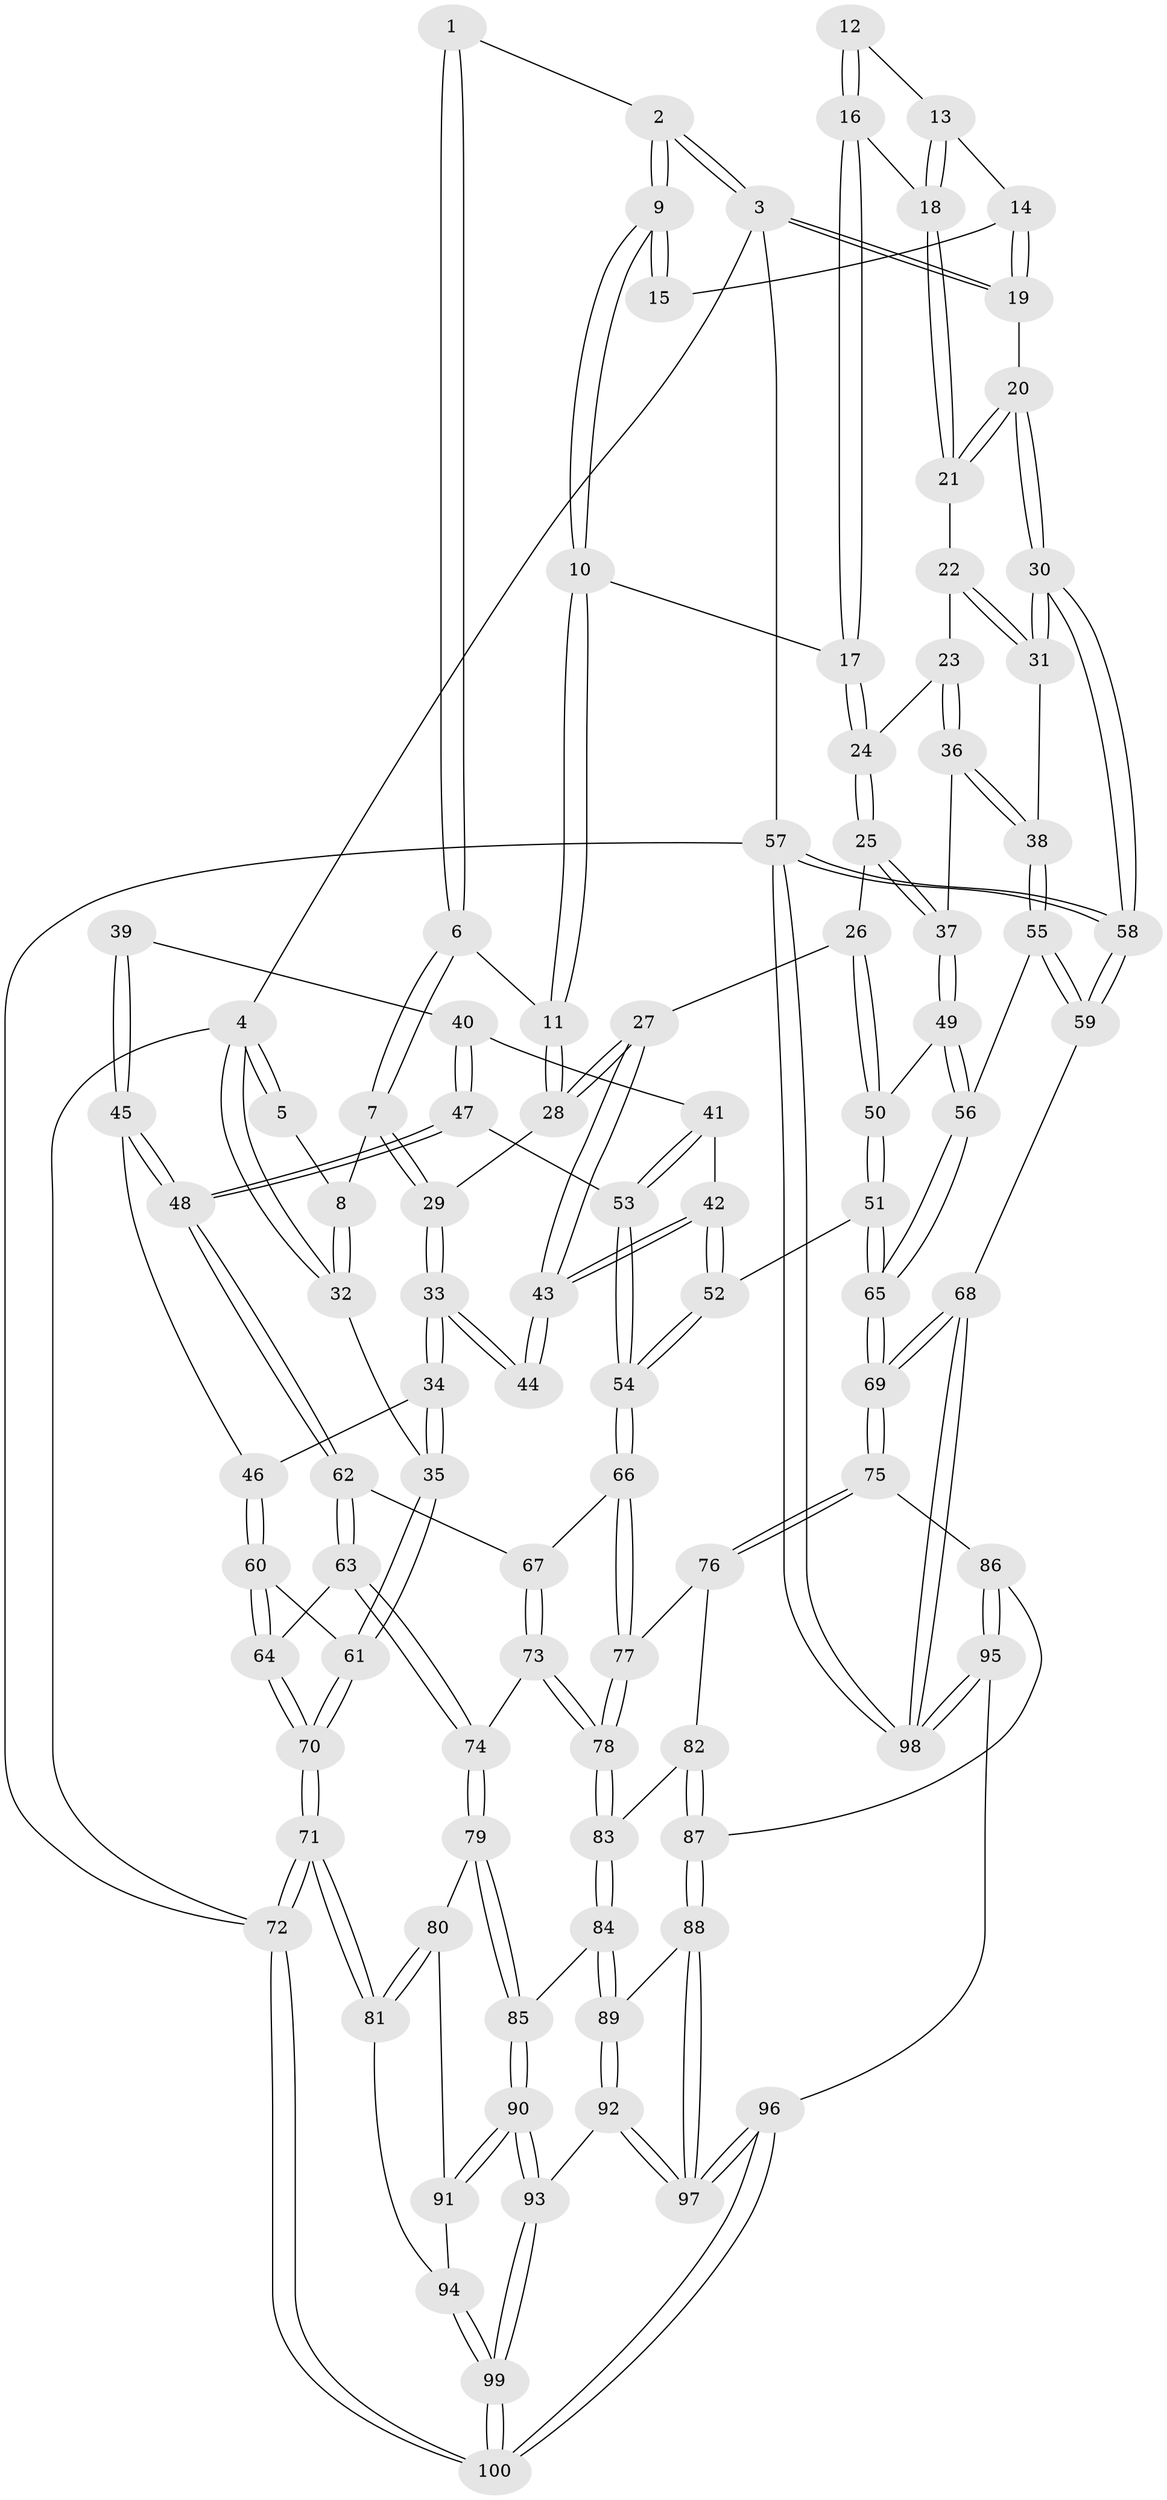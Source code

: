 // coarse degree distribution, {2: 0.03333333333333333, 4: 0.25, 5: 0.45, 3: 0.08333333333333333, 6: 0.18333333333333332}
// Generated by graph-tools (version 1.1) at 2025/05/03/04/25 22:05:33]
// undirected, 100 vertices, 247 edges
graph export_dot {
graph [start="1"]
  node [color=gray90,style=filled];
  1 [pos="+0.3339752900472842+0"];
  2 [pos="+0.6979041890034675+0"];
  3 [pos="+1+0"];
  4 [pos="+0+0"];
  5 [pos="+0.13787413924786646+0"];
  6 [pos="+0.3366711213148544+0.06283131988660826"];
  7 [pos="+0.2345733979743309+0.17666937287025652"];
  8 [pos="+0.10299116081472208+0.16313576051757722"];
  9 [pos="+0.6872229799255426+0.007664083587701529"];
  10 [pos="+0.6676886931186545+0.07200686223589757"];
  11 [pos="+0.5745304665404857+0.15415202613044318"];
  12 [pos="+0.8935158727726801+0.10867230290760968"];
  13 [pos="+0.9825993138172879+0.08831299653543476"];
  14 [pos="+1+0.044249426564391514"];
  15 [pos="+0.8252959998736472+0.059283381388314016"];
  16 [pos="+0.8958364745299401+0.18983570509575182"];
  17 [pos="+0.790441377278023+0.21140515528028994"];
  18 [pos="+0.9052655432501108+0.19205106029630747"];
  19 [pos="+1+0"];
  20 [pos="+1+0.20485175602595865"];
  21 [pos="+0.9496206238794006+0.22371600705619976"];
  22 [pos="+0.920237577745468+0.28936875037399984"];
  23 [pos="+0.825247947634299+0.29233812048622565"];
  24 [pos="+0.79499006219542+0.24657693253887253"];
  25 [pos="+0.7131545854915154+0.32801466752500347"];
  26 [pos="+0.603459824414792+0.3413182322445426"];
  27 [pos="+0.5670287421815154+0.31924140835381193"];
  28 [pos="+0.5664235730276566+0.18170441256683398"];
  29 [pos="+0.29577609942289096+0.2752556490235384"];
  30 [pos="+1+0.4083147817932188"];
  31 [pos="+1+0.43010599912187514"];
  32 [pos="+0+0.2995303051949724"];
  33 [pos="+0.2979691857632657+0.2863976808473363"];
  34 [pos="+0.2583626279672534+0.4137489367714708"];
  35 [pos="+0+0.3109658765053029"];
  36 [pos="+0.8364769619269714+0.4187374123730628"];
  37 [pos="+0.8059644385419688+0.4385021633338362"];
  38 [pos="+0.9976324296966416+0.4312832722679719"];
  39 [pos="+0.3951090521560678+0.38556691793906744"];
  40 [pos="+0.4122281137224276+0.4153798704069742"];
  41 [pos="+0.5104775275918301+0.3909208971041315"];
  42 [pos="+0.5207137109575543+0.38036804267210084"];
  43 [pos="+0.5350171995864875+0.34816167383576646"];
  44 [pos="+0.3693572782753963+0.32009725443962256"];
  45 [pos="+0.2739713287927057+0.4626030524973766"];
  46 [pos="+0.2689889060922028+0.45622890235759656"];
  47 [pos="+0.3300573594415811+0.5025026971651786"];
  48 [pos="+0.3073889170121431+0.5074966114862388"];
  49 [pos="+0.775142290712526+0.474950116018122"];
  50 [pos="+0.6947273574740377+0.48115896059292224"];
  51 [pos="+0.6112139240947198+0.5765427738200238"];
  52 [pos="+0.602028883173689+0.5756397023548228"];
  53 [pos="+0.4577515342587834+0.5141798746323262"];
  54 [pos="+0.5238283861836134+0.5932239382304471"];
  55 [pos="+0.9179092681989697+0.585572106455459"];
  56 [pos="+0.8099459263945213+0.5607510322174067"];
  57 [pos="+1+1"];
  58 [pos="+1+0.8540026094607137"];
  59 [pos="+0.9813191782962671+0.7593545119608726"];
  60 [pos="+0.09619516897799721+0.5259160612432994"];
  61 [pos="+0+0.3589757152656528"];
  62 [pos="+0.3016067301978175+0.5531872348567217"];
  63 [pos="+0.1512200996617178+0.6452445054204118"];
  64 [pos="+0.1506876974077891+0.6445164418436214"];
  65 [pos="+0.731805225144357+0.7520786221701413"];
  66 [pos="+0.489191299109268+0.6397339707705059"];
  67 [pos="+0.3178615579420604+0.5840203632786075"];
  68 [pos="+0.7472390669375691+0.7878700098133253"];
  69 [pos="+0.7372085797138633+0.7778999797926816"];
  70 [pos="+0+0.5686523915457455"];
  71 [pos="+0+0.7481754097797156"];
  72 [pos="+0+1"];
  73 [pos="+0.32799263390951133+0.6970925399366515"];
  74 [pos="+0.14970150139672933+0.6625863166376896"];
  75 [pos="+0.5929679684930916+0.790972688655435"];
  76 [pos="+0.48975522672094446+0.6773691120051729"];
  77 [pos="+0.4852755381492448+0.6576295152542455"];
  78 [pos="+0.33382315747222546+0.7140301384096277"];
  79 [pos="+0.13826467948454949+0.7029117886109264"];
  80 [pos="+0.09857279678324814+0.7300795846512673"];
  81 [pos="+0+0.7671814924189706"];
  82 [pos="+0.4415840540556684+0.7718533390640554"];
  83 [pos="+0.33122039469684483+0.7355690747979413"];
  84 [pos="+0.3056166389626563+0.7744733694214478"];
  85 [pos="+0.2101552961134617+0.7609155385764371"];
  86 [pos="+0.5109795205878171+0.8485835314711137"];
  87 [pos="+0.47095858434422794+0.8414454522021655"];
  88 [pos="+0.39992743357306304+0.8790326010183663"];
  89 [pos="+0.308267705646936+0.790095668929102"];
  90 [pos="+0.17398491496619833+0.8899441815839403"];
  91 [pos="+0.12824165341416977+0.8691382317975465"];
  92 [pos="+0.23537047092423813+0.9261374735654372"];
  93 [pos="+0.18799702004180174+0.9067938494439562"];
  94 [pos="+0.05032403308163309+0.8901151467527656"];
  95 [pos="+0.5987488366350444+1"];
  96 [pos="+0.36780246519480236+1"];
  97 [pos="+0.335706834818098+1"];
  98 [pos="+0.7173299651963414+1"];
  99 [pos="+0.060292653652432006+1"];
  100 [pos="+0+1"];
  1 -- 2;
  1 -- 6;
  1 -- 6;
  2 -- 3;
  2 -- 3;
  2 -- 9;
  2 -- 9;
  3 -- 4;
  3 -- 19;
  3 -- 19;
  3 -- 57;
  4 -- 5;
  4 -- 5;
  4 -- 32;
  4 -- 32;
  4 -- 72;
  5 -- 8;
  6 -- 7;
  6 -- 7;
  6 -- 11;
  7 -- 8;
  7 -- 29;
  7 -- 29;
  8 -- 32;
  8 -- 32;
  9 -- 10;
  9 -- 10;
  9 -- 15;
  9 -- 15;
  10 -- 11;
  10 -- 11;
  10 -- 17;
  11 -- 28;
  11 -- 28;
  12 -- 13;
  12 -- 16;
  12 -- 16;
  13 -- 14;
  13 -- 18;
  13 -- 18;
  14 -- 15;
  14 -- 19;
  14 -- 19;
  16 -- 17;
  16 -- 17;
  16 -- 18;
  17 -- 24;
  17 -- 24;
  18 -- 21;
  18 -- 21;
  19 -- 20;
  20 -- 21;
  20 -- 21;
  20 -- 30;
  20 -- 30;
  21 -- 22;
  22 -- 23;
  22 -- 31;
  22 -- 31;
  23 -- 24;
  23 -- 36;
  23 -- 36;
  24 -- 25;
  24 -- 25;
  25 -- 26;
  25 -- 37;
  25 -- 37;
  26 -- 27;
  26 -- 50;
  26 -- 50;
  27 -- 28;
  27 -- 28;
  27 -- 43;
  27 -- 43;
  28 -- 29;
  29 -- 33;
  29 -- 33;
  30 -- 31;
  30 -- 31;
  30 -- 58;
  30 -- 58;
  31 -- 38;
  32 -- 35;
  33 -- 34;
  33 -- 34;
  33 -- 44;
  33 -- 44;
  34 -- 35;
  34 -- 35;
  34 -- 46;
  35 -- 61;
  35 -- 61;
  36 -- 37;
  36 -- 38;
  36 -- 38;
  37 -- 49;
  37 -- 49;
  38 -- 55;
  38 -- 55;
  39 -- 40;
  39 -- 45;
  39 -- 45;
  40 -- 41;
  40 -- 47;
  40 -- 47;
  41 -- 42;
  41 -- 53;
  41 -- 53;
  42 -- 43;
  42 -- 43;
  42 -- 52;
  42 -- 52;
  43 -- 44;
  43 -- 44;
  45 -- 46;
  45 -- 48;
  45 -- 48;
  46 -- 60;
  46 -- 60;
  47 -- 48;
  47 -- 48;
  47 -- 53;
  48 -- 62;
  48 -- 62;
  49 -- 50;
  49 -- 56;
  49 -- 56;
  50 -- 51;
  50 -- 51;
  51 -- 52;
  51 -- 65;
  51 -- 65;
  52 -- 54;
  52 -- 54;
  53 -- 54;
  53 -- 54;
  54 -- 66;
  54 -- 66;
  55 -- 56;
  55 -- 59;
  55 -- 59;
  56 -- 65;
  56 -- 65;
  57 -- 58;
  57 -- 58;
  57 -- 98;
  57 -- 98;
  57 -- 72;
  58 -- 59;
  58 -- 59;
  59 -- 68;
  60 -- 61;
  60 -- 64;
  60 -- 64;
  61 -- 70;
  61 -- 70;
  62 -- 63;
  62 -- 63;
  62 -- 67;
  63 -- 64;
  63 -- 74;
  63 -- 74;
  64 -- 70;
  64 -- 70;
  65 -- 69;
  65 -- 69;
  66 -- 67;
  66 -- 77;
  66 -- 77;
  67 -- 73;
  67 -- 73;
  68 -- 69;
  68 -- 69;
  68 -- 98;
  68 -- 98;
  69 -- 75;
  69 -- 75;
  70 -- 71;
  70 -- 71;
  71 -- 72;
  71 -- 72;
  71 -- 81;
  71 -- 81;
  72 -- 100;
  72 -- 100;
  73 -- 74;
  73 -- 78;
  73 -- 78;
  74 -- 79;
  74 -- 79;
  75 -- 76;
  75 -- 76;
  75 -- 86;
  76 -- 77;
  76 -- 82;
  77 -- 78;
  77 -- 78;
  78 -- 83;
  78 -- 83;
  79 -- 80;
  79 -- 85;
  79 -- 85;
  80 -- 81;
  80 -- 81;
  80 -- 91;
  81 -- 94;
  82 -- 83;
  82 -- 87;
  82 -- 87;
  83 -- 84;
  83 -- 84;
  84 -- 85;
  84 -- 89;
  84 -- 89;
  85 -- 90;
  85 -- 90;
  86 -- 87;
  86 -- 95;
  86 -- 95;
  87 -- 88;
  87 -- 88;
  88 -- 89;
  88 -- 97;
  88 -- 97;
  89 -- 92;
  89 -- 92;
  90 -- 91;
  90 -- 91;
  90 -- 93;
  90 -- 93;
  91 -- 94;
  92 -- 93;
  92 -- 97;
  92 -- 97;
  93 -- 99;
  93 -- 99;
  94 -- 99;
  94 -- 99;
  95 -- 96;
  95 -- 98;
  95 -- 98;
  96 -- 97;
  96 -- 97;
  96 -- 100;
  96 -- 100;
  99 -- 100;
  99 -- 100;
}
